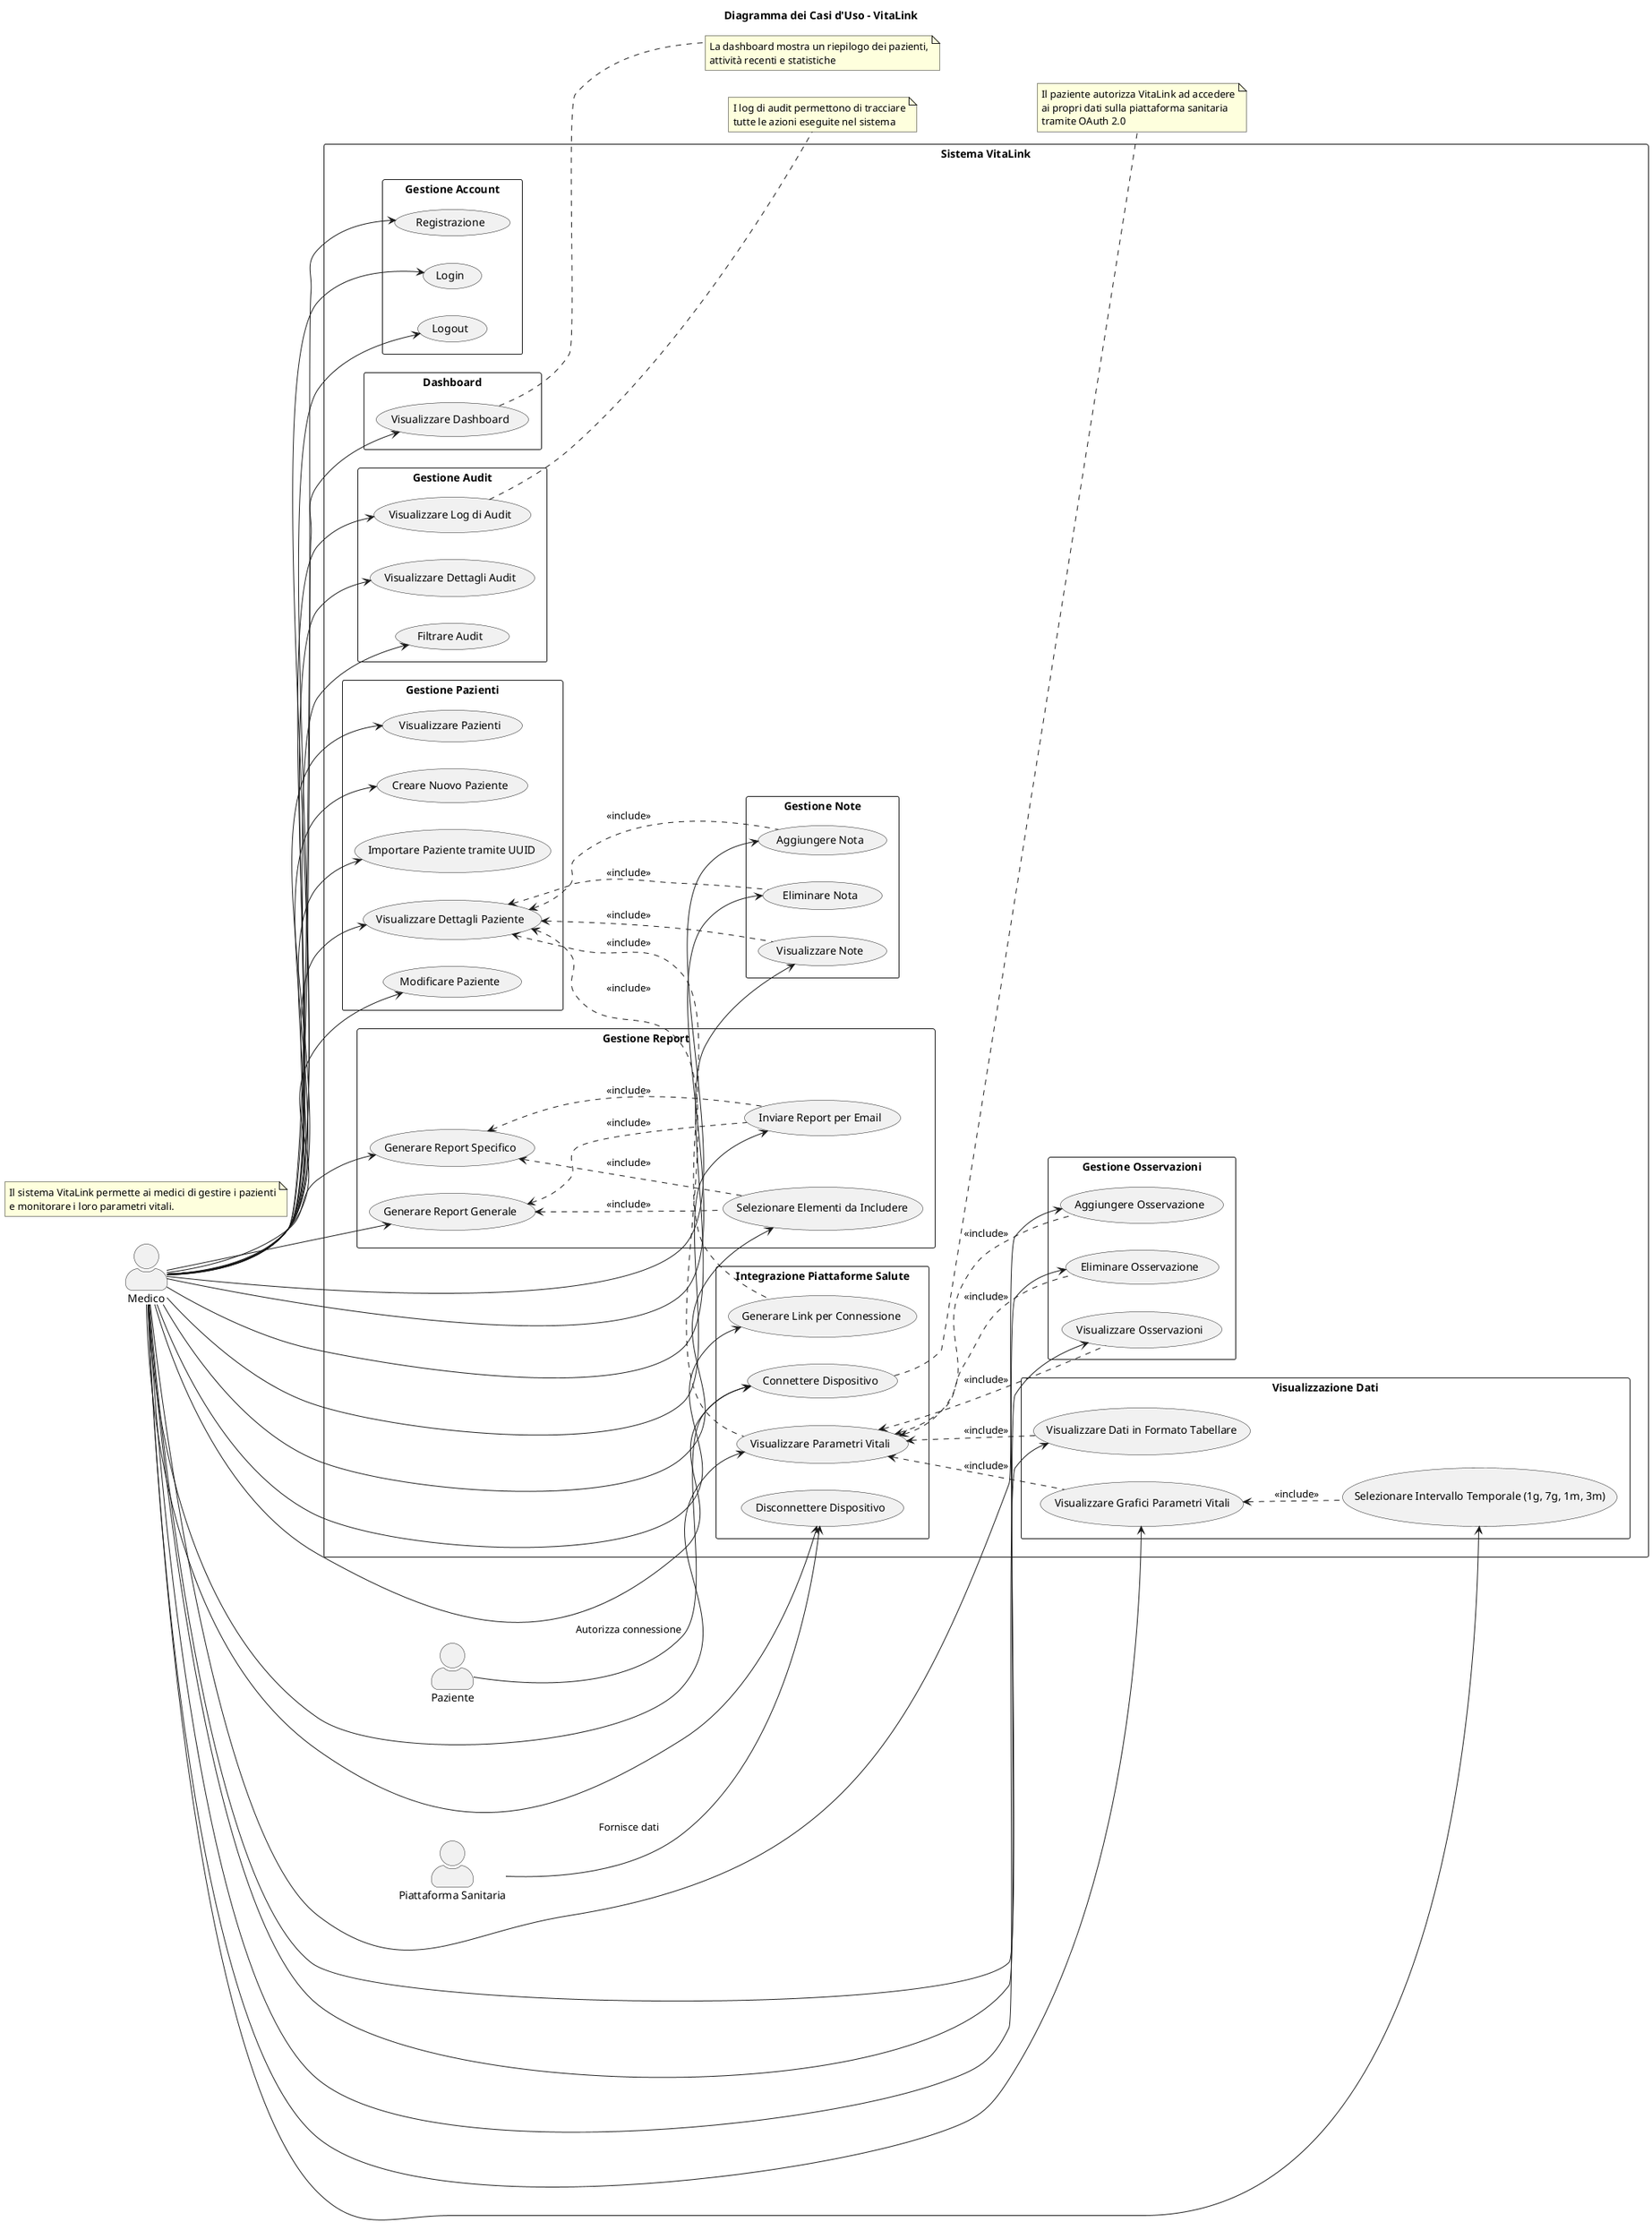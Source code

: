 @startuml "DiagrammaCasiDUso"

' Use Case Diagram for VitaLink application
title Diagramma dei Casi d'Uso - VitaLink

' Style parameters
skinparam actorStyle awesome
skinparam shadowing false
skinparam packageStyle rectangle

left to right direction

' Actors
actor "Medico" as Doctor
actor "Paziente" as Patient
actor "Piattaforma Sanitaria" as HealthPlatform

' Use cases groups
rectangle "Sistema VitaLink" {
    ' Authentication
    rectangle "Gestione Account" {
        usecase "Registrazione" as UC1
        usecase "Login" as UC2
        usecase "Logout" as UC3
    }
    
    ' Dashboard
    rectangle "Dashboard" {
        usecase "Visualizzare Dashboard" as UC4
    }
    
    ' Audit
    rectangle "Gestione Audit" {
        usecase "Visualizzare Log di Audit" as UC5
        usecase "Visualizzare Dettagli Audit" as UC6
        usecase "Filtrare Audit" as UC7
    }
    
    ' Patient management
    rectangle "Gestione Pazienti" {
        usecase "Visualizzare Pazienti" as UC8
        usecase "Creare Nuovo Paziente" as UC9
        usecase "Importare Paziente tramite UUID" as UC10
        usecase "Visualizzare Dettagli Paziente" as UC11
        usecase "Modificare Paziente" as UC12
    }
    
    ' Notes
    rectangle "Gestione Note" {
        usecase "Aggiungere Nota" as UC13
        usecase "Visualizzare Note" as UC14
        usecase "Eliminare Nota" as UC15
    }
    
    ' Health platform integration
    rectangle "Integrazione Piattaforme Salute" {
        usecase "Generare Link per Connessione" as UC16
        usecase "Connettere Dispositivo" as UC17
        usecase "Disconnettere Dispositivo" as UC18
        usecase "Visualizzare Parametri Vitali" as UC19
    }
    
    ' Vital observations
    rectangle "Gestione Osservazioni" {
        usecase "Aggiungere Osservazione" as UC20
        usecase "Visualizzare Osservazioni" as UC21
        usecase "Eliminare Osservazione" as UC22
    }
    
    ' Reports
    rectangle "Gestione Report" {
        usecase "Generare Report Generale" as UC23
        usecase "Generare Report Specifico" as UC24
        usecase "Selezionare Elementi da Includere" as UC25
        usecase "Inviare Report per Email" as UC26
    }
    
    ' Data visualization
    rectangle "Visualizzazione Dati" {
        usecase "Visualizzare Grafici Parametri Vitali" as UC27
        usecase "Visualizzare Dati in Formato Tabellare" as UC28
        usecase "Selezionare Intervallo Temporale (1g, 7g, 1m, 3m)" as UC29
    }
}

' Relationships
Doctor --> UC1
Doctor --> UC2
Doctor --> UC3
Doctor --> UC4
Doctor --> UC5
Doctor --> UC6
Doctor --> UC7
Doctor --> UC8
Doctor --> UC9
Doctor --> UC10
Doctor --> UC11
Doctor --> UC12
Doctor --> UC13
Doctor --> UC14
Doctor --> UC15
Doctor --> UC16
Doctor --> UC17
Doctor --> UC18
Doctor --> UC19
Doctor --> UC20
Doctor --> UC21
Doctor --> UC22
Doctor --> UC23
Doctor --> UC24
Doctor --> UC25
Doctor --> UC26
Doctor --> UC27
Doctor --> UC28
Doctor --> UC29

' Extend/Include relationships
UC11 <.. UC13 : <<include>>
UC11 <.. UC14 : <<include>>
UC11 <.. UC15 : <<include>>
UC11 <.. UC16 : <<include>>
UC11 <.. UC19 : <<include>>
UC19 <.. UC20 : <<include>>
UC19 <.. UC21 : <<include>>
UC19 <.. UC22 : <<include>>
UC19 <.. UC27 : <<include>>
UC19 <.. UC28 : <<include>>
UC27 <.. UC29 : <<include>>
UC23 <.. UC25 : <<include>>
UC23 <.. UC26 : <<include>>
UC24 <.. UC25 : <<include>>
UC24 <.. UC26 : <<include>>

' Relazioni aggiuntive per altri attori
Patient --> UC17 : Autorizza connessione
HealthPlatform --> UC18 : Fornisce dati

' Note informative
note "Il sistema VitaLink permette ai medici di gestire i pazienti\ne monitorare i loro parametri vitali." as N1

note right of UC17
  Il paziente autorizza VitaLink ad accedere
  ai propri dati sulla piattaforma sanitaria
  tramite OAuth 2.0
end note

note right of UC4
  La dashboard mostra un riepilogo dei pazienti,
  attività recenti e statistiche
end note

note right of UC5
  I log di audit permettono di tracciare
  tutte le azioni eseguite nel sistema
end note

@enduml
